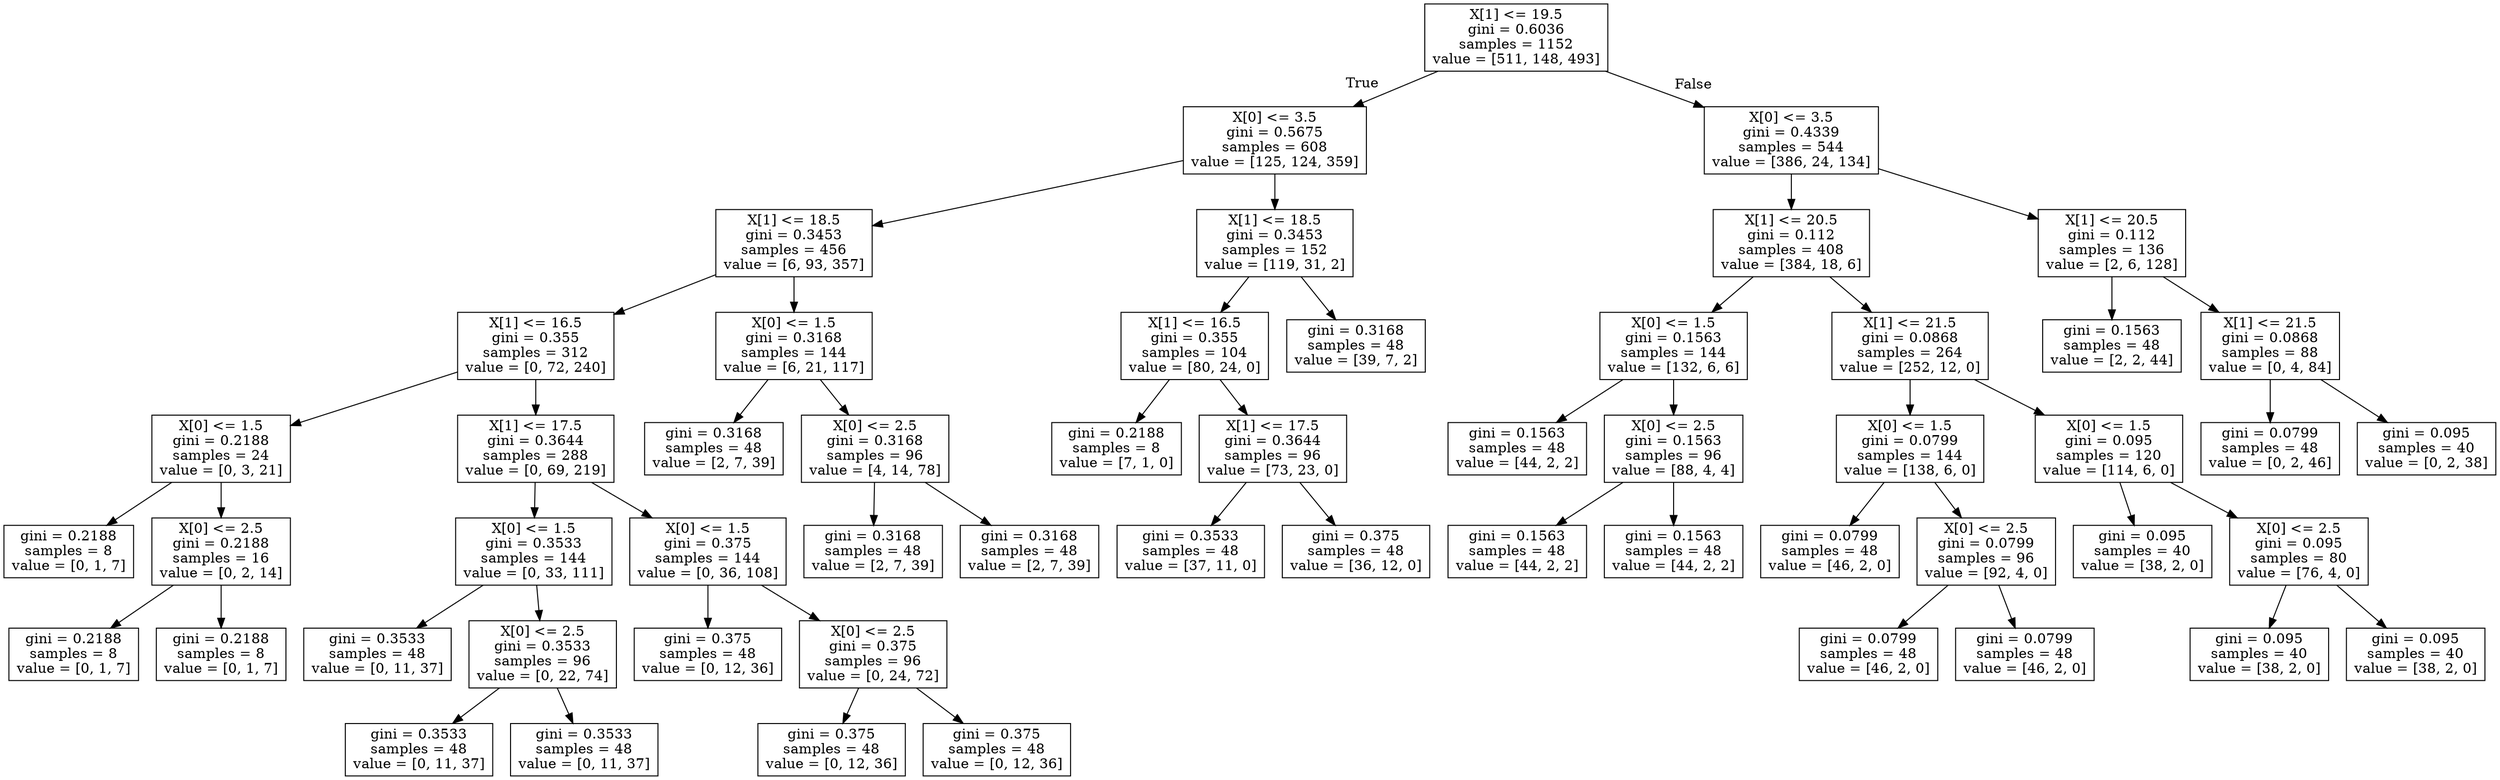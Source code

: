 digraph Tree {
node [shape=box] ;
0 [label="X[1] <= 19.5\ngini = 0.6036\nsamples = 1152\nvalue = [511, 148, 493]"] ;
1 [label="X[0] <= 3.5\ngini = 0.5675\nsamples = 608\nvalue = [125, 124, 359]"] ;
0 -> 1 [labeldistance=2.5, labelangle=45, headlabel="True"] ;
2 [label="X[1] <= 18.5\ngini = 0.3453\nsamples = 456\nvalue = [6, 93, 357]"] ;
1 -> 2 ;
3 [label="X[1] <= 16.5\ngini = 0.355\nsamples = 312\nvalue = [0, 72, 240]"] ;
2 -> 3 ;
4 [label="X[0] <= 1.5\ngini = 0.2188\nsamples = 24\nvalue = [0, 3, 21]"] ;
3 -> 4 ;
5 [label="gini = 0.2188\nsamples = 8\nvalue = [0, 1, 7]"] ;
4 -> 5 ;
6 [label="X[0] <= 2.5\ngini = 0.2188\nsamples = 16\nvalue = [0, 2, 14]"] ;
4 -> 6 ;
7 [label="gini = 0.2188\nsamples = 8\nvalue = [0, 1, 7]"] ;
6 -> 7 ;
8 [label="gini = 0.2188\nsamples = 8\nvalue = [0, 1, 7]"] ;
6 -> 8 ;
9 [label="X[1] <= 17.5\ngini = 0.3644\nsamples = 288\nvalue = [0, 69, 219]"] ;
3 -> 9 ;
10 [label="X[0] <= 1.5\ngini = 0.3533\nsamples = 144\nvalue = [0, 33, 111]"] ;
9 -> 10 ;
11 [label="gini = 0.3533\nsamples = 48\nvalue = [0, 11, 37]"] ;
10 -> 11 ;
12 [label="X[0] <= 2.5\ngini = 0.3533\nsamples = 96\nvalue = [0, 22, 74]"] ;
10 -> 12 ;
13 [label="gini = 0.3533\nsamples = 48\nvalue = [0, 11, 37]"] ;
12 -> 13 ;
14 [label="gini = 0.3533\nsamples = 48\nvalue = [0, 11, 37]"] ;
12 -> 14 ;
15 [label="X[0] <= 1.5\ngini = 0.375\nsamples = 144\nvalue = [0, 36, 108]"] ;
9 -> 15 ;
16 [label="gini = 0.375\nsamples = 48\nvalue = [0, 12, 36]"] ;
15 -> 16 ;
17 [label="X[0] <= 2.5\ngini = 0.375\nsamples = 96\nvalue = [0, 24, 72]"] ;
15 -> 17 ;
18 [label="gini = 0.375\nsamples = 48\nvalue = [0, 12, 36]"] ;
17 -> 18 ;
19 [label="gini = 0.375\nsamples = 48\nvalue = [0, 12, 36]"] ;
17 -> 19 ;
20 [label="X[0] <= 1.5\ngini = 0.3168\nsamples = 144\nvalue = [6, 21, 117]"] ;
2 -> 20 ;
21 [label="gini = 0.3168\nsamples = 48\nvalue = [2, 7, 39]"] ;
20 -> 21 ;
22 [label="X[0] <= 2.5\ngini = 0.3168\nsamples = 96\nvalue = [4, 14, 78]"] ;
20 -> 22 ;
23 [label="gini = 0.3168\nsamples = 48\nvalue = [2, 7, 39]"] ;
22 -> 23 ;
24 [label="gini = 0.3168\nsamples = 48\nvalue = [2, 7, 39]"] ;
22 -> 24 ;
25 [label="X[1] <= 18.5\ngini = 0.3453\nsamples = 152\nvalue = [119, 31, 2]"] ;
1 -> 25 ;
26 [label="X[1] <= 16.5\ngini = 0.355\nsamples = 104\nvalue = [80, 24, 0]"] ;
25 -> 26 ;
27 [label="gini = 0.2188\nsamples = 8\nvalue = [7, 1, 0]"] ;
26 -> 27 ;
28 [label="X[1] <= 17.5\ngini = 0.3644\nsamples = 96\nvalue = [73, 23, 0]"] ;
26 -> 28 ;
29 [label="gini = 0.3533\nsamples = 48\nvalue = [37, 11, 0]"] ;
28 -> 29 ;
30 [label="gini = 0.375\nsamples = 48\nvalue = [36, 12, 0]"] ;
28 -> 30 ;
31 [label="gini = 0.3168\nsamples = 48\nvalue = [39, 7, 2]"] ;
25 -> 31 ;
32 [label="X[0] <= 3.5\ngini = 0.4339\nsamples = 544\nvalue = [386, 24, 134]"] ;
0 -> 32 [labeldistance=2.5, labelangle=-45, headlabel="False"] ;
33 [label="X[1] <= 20.5\ngini = 0.112\nsamples = 408\nvalue = [384, 18, 6]"] ;
32 -> 33 ;
34 [label="X[0] <= 1.5\ngini = 0.1563\nsamples = 144\nvalue = [132, 6, 6]"] ;
33 -> 34 ;
35 [label="gini = 0.1563\nsamples = 48\nvalue = [44, 2, 2]"] ;
34 -> 35 ;
36 [label="X[0] <= 2.5\ngini = 0.1563\nsamples = 96\nvalue = [88, 4, 4]"] ;
34 -> 36 ;
37 [label="gini = 0.1563\nsamples = 48\nvalue = [44, 2, 2]"] ;
36 -> 37 ;
38 [label="gini = 0.1563\nsamples = 48\nvalue = [44, 2, 2]"] ;
36 -> 38 ;
39 [label="X[1] <= 21.5\ngini = 0.0868\nsamples = 264\nvalue = [252, 12, 0]"] ;
33 -> 39 ;
40 [label="X[0] <= 1.5\ngini = 0.0799\nsamples = 144\nvalue = [138, 6, 0]"] ;
39 -> 40 ;
41 [label="gini = 0.0799\nsamples = 48\nvalue = [46, 2, 0]"] ;
40 -> 41 ;
42 [label="X[0] <= 2.5\ngini = 0.0799\nsamples = 96\nvalue = [92, 4, 0]"] ;
40 -> 42 ;
43 [label="gini = 0.0799\nsamples = 48\nvalue = [46, 2, 0]"] ;
42 -> 43 ;
44 [label="gini = 0.0799\nsamples = 48\nvalue = [46, 2, 0]"] ;
42 -> 44 ;
45 [label="X[0] <= 1.5\ngini = 0.095\nsamples = 120\nvalue = [114, 6, 0]"] ;
39 -> 45 ;
46 [label="gini = 0.095\nsamples = 40\nvalue = [38, 2, 0]"] ;
45 -> 46 ;
47 [label="X[0] <= 2.5\ngini = 0.095\nsamples = 80\nvalue = [76, 4, 0]"] ;
45 -> 47 ;
48 [label="gini = 0.095\nsamples = 40\nvalue = [38, 2, 0]"] ;
47 -> 48 ;
49 [label="gini = 0.095\nsamples = 40\nvalue = [38, 2, 0]"] ;
47 -> 49 ;
50 [label="X[1] <= 20.5\ngini = 0.112\nsamples = 136\nvalue = [2, 6, 128]"] ;
32 -> 50 ;
51 [label="gini = 0.1563\nsamples = 48\nvalue = [2, 2, 44]"] ;
50 -> 51 ;
52 [label="X[1] <= 21.5\ngini = 0.0868\nsamples = 88\nvalue = [0, 4, 84]"] ;
50 -> 52 ;
53 [label="gini = 0.0799\nsamples = 48\nvalue = [0, 2, 46]"] ;
52 -> 53 ;
54 [label="gini = 0.095\nsamples = 40\nvalue = [0, 2, 38]"] ;
52 -> 54 ;
}
